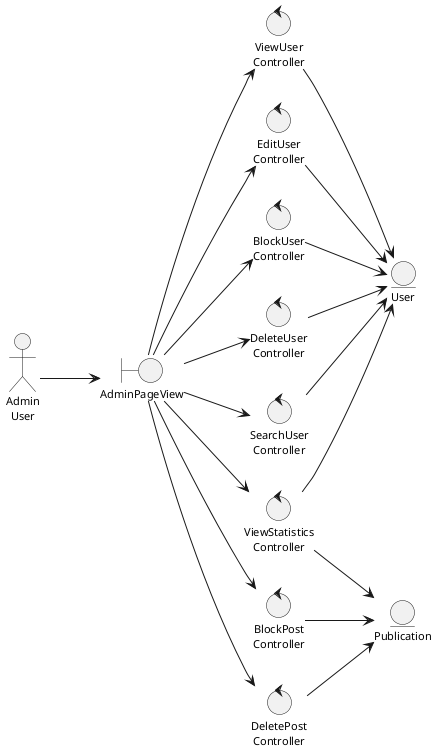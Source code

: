 @startuml
skinparam style strictuml
left to right direction
skinparam defaultTextAlignment center
skinparam defaultFontSize 11

actor "Admin\nUser" as Admin

boundary AdminPageView

entity User
entity Publication

control "ViewStatistics\nController" as ViewStatisticsController
control "ViewUser\nController" as ViewUserController
control "EditUser\nController" as EditUserController
control "BlockUser\nController" as BlockUserController
control "DeleteUser\nController" as DeleteUserController
control "SearchUser\nController" as SearchUserController
control "BlockPost\nController" as BlockPostController
control "DeletePost\nController" as DeletePostController

Admin --> AdminPageView

AdminPageView --> ViewStatisticsController
AdminPageView --> ViewUserController
AdminPageView --> EditUserController
AdminPageView --> BlockUserController
AdminPageView --> DeleteUserController
AdminPageView --> SearchUserController
AdminPageView --> BlockPostController
AdminPageView --> DeletePostController

ViewStatisticsController  --> User
ViewUserController  --> User
EditUserController  --> User
BlockUserController  --> User
DeleteUserController  --> User
SearchUserController  --> User

ViewStatisticsController --> Publication
BlockPostController  --> Publication
DeletePostController  --> Publication

@enduml